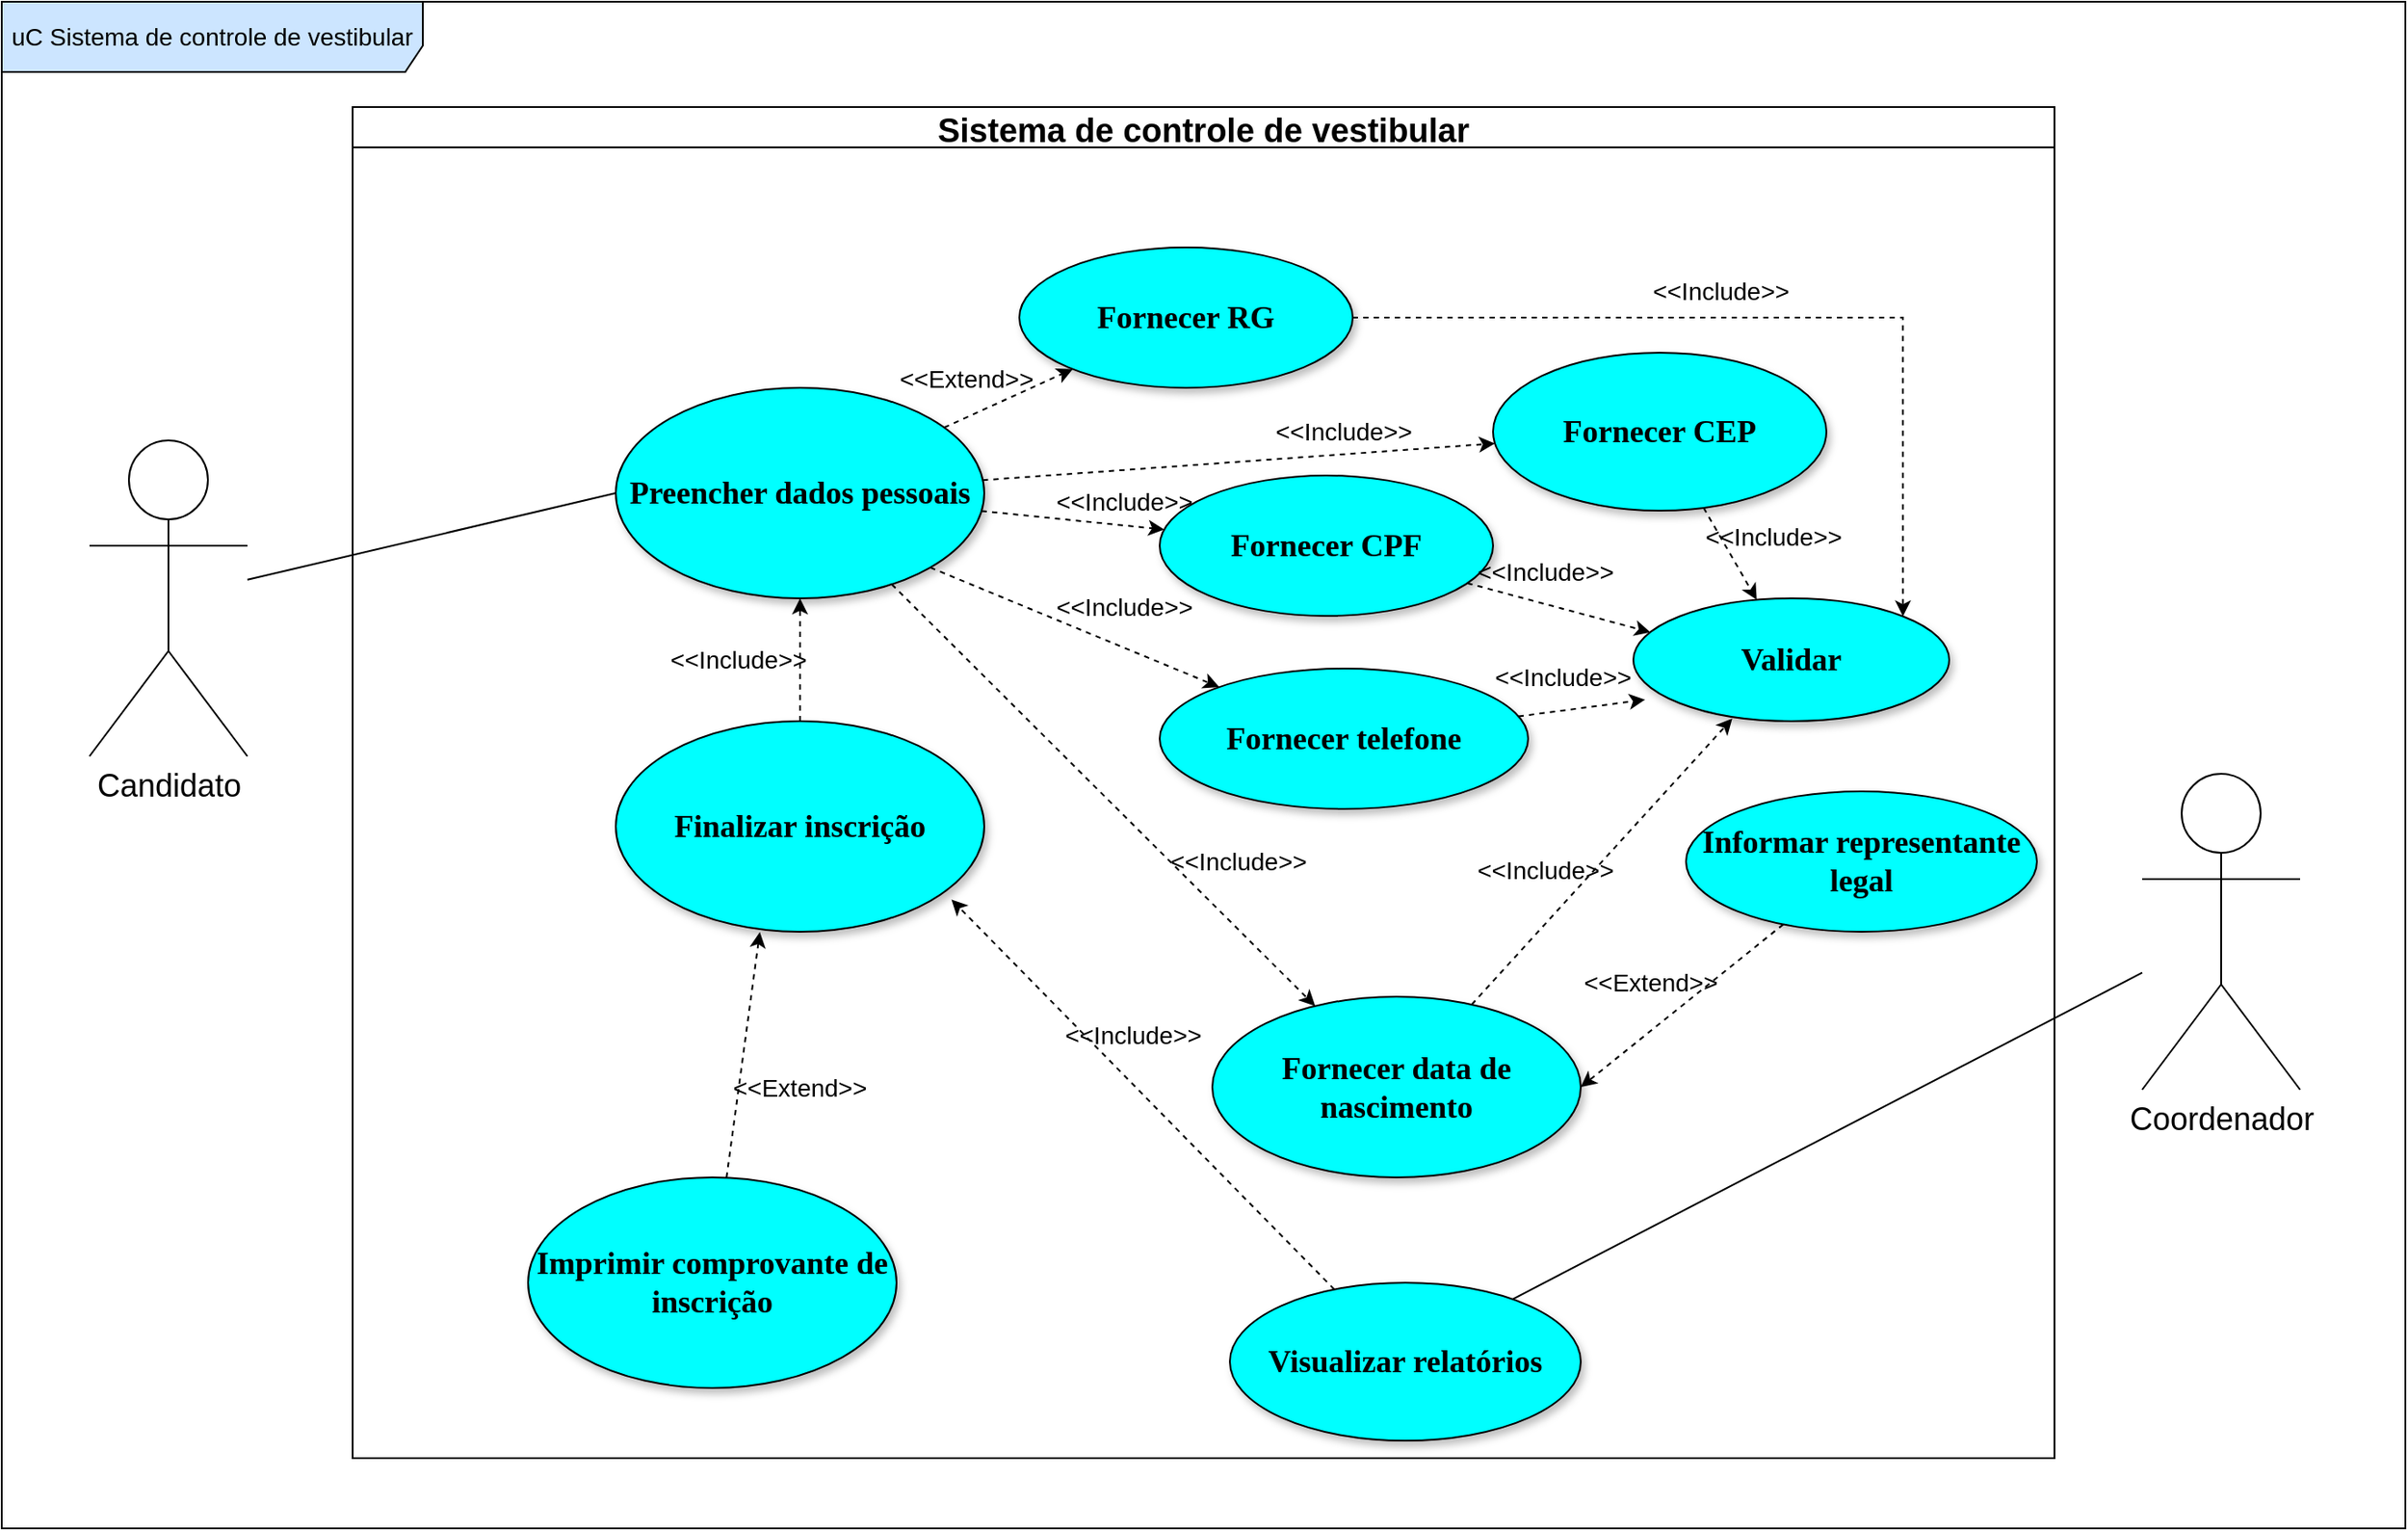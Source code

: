 <mxfile version="21.3.7" type="device">
  <diagram name="Página-1" id="A7f7yXmqmdOeKfHnwf92">
    <mxGraphModel dx="2179" dy="3083" grid="1" gridSize="10" guides="1" tooltips="1" connect="1" arrows="1" fold="1" page="1" pageScale="1" pageWidth="827" pageHeight="1169" math="0" shadow="0">
      <root>
        <mxCell id="0" />
        <mxCell id="1" parent="0" />
        <mxCell id="GJwqGrtuuLVszDylOuH6-1" value="&lt;font style=&quot;font-size: 14px;&quot; data-font-src=&quot;https://fonts.googleapis.com/css?family=Arial&quot; face=&quot;Arial&quot;&gt;uC Sistema de controle de vestibular&lt;/font&gt;" style="shape=umlFrame;whiteSpace=wrap;html=1;pointerEvents=0;width=240;height=40;fillColor=#CCE5FF;" vertex="1" parent="1">
          <mxGeometry x="-790" y="-2310" width="1370" height="870" as="geometry" />
        </mxCell>
        <mxCell id="GJwqGrtuuLVszDylOuH6-2" value="Sistema de controle de vestibular" style="swimlane;fontSize=19;" vertex="1" parent="1">
          <mxGeometry x="-590" y="-2250" width="970" height="770" as="geometry" />
        </mxCell>
        <mxCell id="GJwqGrtuuLVszDylOuH6-26" style="rounded=0;orthogonalLoop=1;jettySize=auto;html=1;dashed=1;" edge="1" parent="GJwqGrtuuLVszDylOuH6-2" source="GJwqGrtuuLVszDylOuH6-5" target="GJwqGrtuuLVszDylOuH6-14">
          <mxGeometry relative="1" as="geometry" />
        </mxCell>
        <mxCell id="GJwqGrtuuLVszDylOuH6-27" style="rounded=0;orthogonalLoop=1;jettySize=auto;html=1;dashed=1;" edge="1" parent="GJwqGrtuuLVszDylOuH6-2" source="GJwqGrtuuLVszDylOuH6-5" target="GJwqGrtuuLVszDylOuH6-16">
          <mxGeometry relative="1" as="geometry" />
        </mxCell>
        <mxCell id="GJwqGrtuuLVszDylOuH6-5" value="&lt;b&gt;&lt;font face=&quot;Lucida Console&quot; style=&quot;font-size: 18px;&quot;&gt;Preencher dados pessoais&lt;/font&gt;&lt;/b&gt;" style="ellipse;whiteSpace=wrap;html=1;fillColor=#00FFFF;strokeColor=#000000;shadow=1;" vertex="1" parent="GJwqGrtuuLVszDylOuH6-2">
          <mxGeometry x="150" y="160" width="210" height="120" as="geometry" />
        </mxCell>
        <mxCell id="GJwqGrtuuLVszDylOuH6-32" style="rounded=0;orthogonalLoop=1;jettySize=auto;html=1;entryX=0.5;entryY=1;entryDx=0;entryDy=0;dashed=1;" edge="1" parent="GJwqGrtuuLVszDylOuH6-2" source="GJwqGrtuuLVszDylOuH6-8" target="GJwqGrtuuLVszDylOuH6-5">
          <mxGeometry relative="1" as="geometry" />
        </mxCell>
        <mxCell id="GJwqGrtuuLVszDylOuH6-8" value="&lt;b&gt;&lt;font face=&quot;Lucida Console&quot; style=&quot;font-size: 18px;&quot;&gt;Finalizar inscrição&lt;br&gt;&lt;/font&gt;&lt;/b&gt;" style="ellipse;whiteSpace=wrap;html=1;fillColor=#00FFFF;strokeColor=#000000;shadow=1;" vertex="1" parent="GJwqGrtuuLVszDylOuH6-2">
          <mxGeometry x="150" y="350" width="210" height="120" as="geometry" />
        </mxCell>
        <mxCell id="GJwqGrtuuLVszDylOuH6-33" style="rounded=0;orthogonalLoop=1;jettySize=auto;html=1;entryX=0.391;entryY=1.001;entryDx=0;entryDy=0;entryPerimeter=0;dashed=1;" edge="1" parent="GJwqGrtuuLVszDylOuH6-2" source="GJwqGrtuuLVszDylOuH6-9" target="GJwqGrtuuLVszDylOuH6-8">
          <mxGeometry relative="1" as="geometry" />
        </mxCell>
        <mxCell id="GJwqGrtuuLVszDylOuH6-9" value="&lt;b&gt;&lt;font face=&quot;Lucida Console&quot; style=&quot;font-size: 18px;&quot;&gt;Imprimir comprovante de inscrição&lt;/font&gt;&lt;/b&gt;" style="ellipse;whiteSpace=wrap;html=1;fillColor=#00FFFF;strokeColor=#000000;shadow=1;" vertex="1" parent="GJwqGrtuuLVszDylOuH6-2">
          <mxGeometry x="100" y="610" width="210" height="120" as="geometry" />
        </mxCell>
        <mxCell id="GJwqGrtuuLVszDylOuH6-22" style="rounded=0;orthogonalLoop=1;jettySize=auto;html=1;dashed=1;" edge="1" parent="GJwqGrtuuLVszDylOuH6-2" source="GJwqGrtuuLVszDylOuH6-5" target="GJwqGrtuuLVszDylOuH6-10">
          <mxGeometry relative="1" as="geometry" />
        </mxCell>
        <mxCell id="GJwqGrtuuLVszDylOuH6-36" style="edgeStyle=orthogonalEdgeStyle;rounded=0;orthogonalLoop=1;jettySize=auto;html=1;entryX=1;entryY=0;entryDx=0;entryDy=0;dashed=1;" edge="1" parent="GJwqGrtuuLVszDylOuH6-2" source="GJwqGrtuuLVszDylOuH6-10" target="GJwqGrtuuLVszDylOuH6-12">
          <mxGeometry relative="1" as="geometry" />
        </mxCell>
        <mxCell id="GJwqGrtuuLVszDylOuH6-10" value="&lt;b&gt;&lt;font face=&quot;Lucida Console&quot; style=&quot;font-size: 18px;&quot;&gt;Fornecer RG&lt;/font&gt;&lt;/b&gt;" style="ellipse;whiteSpace=wrap;html=1;fillColor=#00FFFF;strokeColor=#000000;shadow=1;" vertex="1" parent="GJwqGrtuuLVszDylOuH6-2">
          <mxGeometry x="380" y="80" width="190" height="80" as="geometry" />
        </mxCell>
        <mxCell id="GJwqGrtuuLVszDylOuH6-23" style="rounded=0;orthogonalLoop=1;jettySize=auto;html=1;dashed=1;" edge="1" parent="GJwqGrtuuLVszDylOuH6-2" source="GJwqGrtuuLVszDylOuH6-5" target="GJwqGrtuuLVszDylOuH6-11">
          <mxGeometry relative="1" as="geometry" />
        </mxCell>
        <mxCell id="GJwqGrtuuLVszDylOuH6-29" style="rounded=0;orthogonalLoop=1;jettySize=auto;html=1;entryX=0.054;entryY=0.276;entryDx=0;entryDy=0;entryPerimeter=0;dashed=1;" edge="1" parent="GJwqGrtuuLVszDylOuH6-2" source="GJwqGrtuuLVszDylOuH6-11" target="GJwqGrtuuLVszDylOuH6-12">
          <mxGeometry relative="1" as="geometry" />
        </mxCell>
        <mxCell id="GJwqGrtuuLVszDylOuH6-11" value="&lt;b&gt;&lt;font face=&quot;Lucida Console&quot; style=&quot;font-size: 18px;&quot;&gt;Fornecer CPF&lt;/font&gt;&lt;/b&gt;" style="ellipse;whiteSpace=wrap;html=1;fillColor=#00FFFF;strokeColor=#000000;shadow=1;" vertex="1" parent="GJwqGrtuuLVszDylOuH6-2">
          <mxGeometry x="460" y="210" width="190" height="80" as="geometry" />
        </mxCell>
        <mxCell id="GJwqGrtuuLVszDylOuH6-24" style="rounded=0;orthogonalLoop=1;jettySize=auto;html=1;exitX=1;exitY=1;exitDx=0;exitDy=0;dashed=1;" edge="1" parent="GJwqGrtuuLVszDylOuH6-2" source="GJwqGrtuuLVszDylOuH6-5" target="GJwqGrtuuLVszDylOuH6-15">
          <mxGeometry relative="1" as="geometry" />
        </mxCell>
        <mxCell id="GJwqGrtuuLVszDylOuH6-31" style="rounded=0;orthogonalLoop=1;jettySize=auto;html=1;entryX=0.037;entryY=0.825;entryDx=0;entryDy=0;entryPerimeter=0;dashed=1;" edge="1" parent="GJwqGrtuuLVszDylOuH6-2" source="GJwqGrtuuLVszDylOuH6-15" target="GJwqGrtuuLVszDylOuH6-12">
          <mxGeometry relative="1" as="geometry" />
        </mxCell>
        <mxCell id="GJwqGrtuuLVszDylOuH6-15" value="&lt;b&gt;&lt;font face=&quot;Lucida Console&quot; style=&quot;font-size: 18px;&quot;&gt;Fornecer telefone&lt;/font&gt;&lt;/b&gt;" style="ellipse;whiteSpace=wrap;html=1;fillColor=#00FFFF;strokeColor=#000000;shadow=1;" vertex="1" parent="GJwqGrtuuLVszDylOuH6-2">
          <mxGeometry x="460" y="320" width="210" height="80" as="geometry" />
        </mxCell>
        <mxCell id="GJwqGrtuuLVszDylOuH6-78" style="rounded=0;orthogonalLoop=1;jettySize=auto;html=1;entryX=0.313;entryY=0.979;entryDx=0;entryDy=0;entryPerimeter=0;dashed=1;" edge="1" parent="GJwqGrtuuLVszDylOuH6-2" source="GJwqGrtuuLVszDylOuH6-14" target="GJwqGrtuuLVszDylOuH6-12">
          <mxGeometry relative="1" as="geometry" />
        </mxCell>
        <mxCell id="GJwqGrtuuLVszDylOuH6-14" value="&lt;b&gt;&lt;font face=&quot;Lucida Console&quot; style=&quot;font-size: 18px;&quot;&gt;Fornecer data de nascimento&lt;/font&gt;&lt;/b&gt;" style="ellipse;whiteSpace=wrap;html=1;fillColor=#00FFFF;strokeColor=#000000;shadow=1;" vertex="1" parent="GJwqGrtuuLVszDylOuH6-2">
          <mxGeometry x="490" y="507" width="210" height="103" as="geometry" />
        </mxCell>
        <mxCell id="GJwqGrtuuLVszDylOuH6-28" style="rounded=0;orthogonalLoop=1;jettySize=auto;html=1;entryX=1;entryY=0.5;entryDx=0;entryDy=0;dashed=1;" edge="1" parent="GJwqGrtuuLVszDylOuH6-2" source="GJwqGrtuuLVszDylOuH6-13" target="GJwqGrtuuLVszDylOuH6-14">
          <mxGeometry relative="1" as="geometry" />
        </mxCell>
        <mxCell id="GJwqGrtuuLVszDylOuH6-13" value="&lt;b&gt;&lt;font face=&quot;Lucida Console&quot; style=&quot;font-size: 18px;&quot;&gt;Informar representante legal&lt;/font&gt;&lt;/b&gt;" style="ellipse;whiteSpace=wrap;html=1;fillColor=#00FFFF;strokeColor=#000000;shadow=1;" vertex="1" parent="GJwqGrtuuLVszDylOuH6-2">
          <mxGeometry x="760" y="390" width="200" height="80" as="geometry" />
        </mxCell>
        <mxCell id="GJwqGrtuuLVszDylOuH6-12" value="&lt;b&gt;&lt;font face=&quot;Lucida Console&quot; style=&quot;font-size: 18px;&quot;&gt;Validar&lt;/font&gt;&lt;/b&gt;" style="ellipse;whiteSpace=wrap;html=1;fillColor=#00FFFF;strokeColor=#000000;shadow=1;" vertex="1" parent="GJwqGrtuuLVszDylOuH6-2">
          <mxGeometry x="730" y="280" width="180" height="70" as="geometry" />
        </mxCell>
        <mxCell id="GJwqGrtuuLVszDylOuH6-35" style="rounded=0;orthogonalLoop=1;jettySize=auto;html=1;entryX=0.911;entryY=0.847;entryDx=0;entryDy=0;entryPerimeter=0;dashed=1;" edge="1" parent="GJwqGrtuuLVszDylOuH6-2" source="GJwqGrtuuLVszDylOuH6-17" target="GJwqGrtuuLVszDylOuH6-8">
          <mxGeometry relative="1" as="geometry" />
        </mxCell>
        <mxCell id="GJwqGrtuuLVszDylOuH6-17" value="&lt;b&gt;&lt;font face=&quot;Lucida Console&quot; style=&quot;font-size: 18px;&quot;&gt;Visualizar relatórios&lt;/font&gt;&lt;/b&gt;" style="ellipse;whiteSpace=wrap;html=1;fillColor=#00FFFF;strokeColor=#000000;shadow=1;" vertex="1" parent="GJwqGrtuuLVszDylOuH6-2">
          <mxGeometry x="500" y="670" width="200" height="90" as="geometry" />
        </mxCell>
        <mxCell id="GJwqGrtuuLVszDylOuH6-30" style="rounded=0;orthogonalLoop=1;jettySize=auto;html=1;dashed=1;" edge="1" parent="GJwqGrtuuLVszDylOuH6-2" source="GJwqGrtuuLVszDylOuH6-16" target="GJwqGrtuuLVszDylOuH6-12">
          <mxGeometry relative="1" as="geometry" />
        </mxCell>
        <mxCell id="GJwqGrtuuLVszDylOuH6-16" value="&lt;b&gt;&lt;font face=&quot;Lucida Console&quot; style=&quot;font-size: 18px;&quot;&gt;Fornecer CEP&lt;/font&gt;&lt;/b&gt;" style="ellipse;whiteSpace=wrap;html=1;fillColor=#00FFFF;strokeColor=#000000;shadow=1;" vertex="1" parent="GJwqGrtuuLVszDylOuH6-2">
          <mxGeometry x="650" y="140" width="190" height="90" as="geometry" />
        </mxCell>
        <mxCell id="GJwqGrtuuLVszDylOuH6-38" value="&lt;font data-font-src=&quot;https://fonts.googleapis.com/css?family=Arial&quot; face=&quot;Arial&quot; style=&quot;font-size: 14px;&quot;&gt;&amp;lt;&amp;lt;Include&amp;gt;&amp;gt;&lt;/font&gt;" style="text;html=1;strokeColor=none;fillColor=none;align=center;verticalAlign=middle;whiteSpace=wrap;rounded=0;" vertex="1" parent="GJwqGrtuuLVszDylOuH6-2">
          <mxGeometry x="190" y="300" width="60" height="30" as="geometry" />
        </mxCell>
        <mxCell id="GJwqGrtuuLVszDylOuH6-69" value="&lt;font data-font-src=&quot;https://fonts.googleapis.com/css?family=Arial&quot; face=&quot;Arial&quot; style=&quot;font-size: 14px;&quot;&gt;&amp;lt;&amp;lt;Include&amp;gt;&amp;gt;&lt;/font&gt;" style="text;html=1;strokeColor=none;fillColor=none;align=center;verticalAlign=middle;whiteSpace=wrap;rounded=0;" vertex="1" parent="GJwqGrtuuLVszDylOuH6-2">
          <mxGeometry x="535" y="170" width="60" height="30" as="geometry" />
        </mxCell>
        <mxCell id="GJwqGrtuuLVszDylOuH6-70" value="&lt;font data-font-src=&quot;https://fonts.googleapis.com/css?family=Arial&quot; face=&quot;Arial&quot; style=&quot;font-size: 14px;&quot;&gt;&amp;lt;&amp;lt;Include&amp;gt;&amp;gt;&lt;/font&gt;" style="text;html=1;strokeColor=none;fillColor=none;align=center;verticalAlign=middle;whiteSpace=wrap;rounded=0;" vertex="1" parent="GJwqGrtuuLVszDylOuH6-2">
          <mxGeometry x="410" y="210" width="60" height="30" as="geometry" />
        </mxCell>
        <mxCell id="GJwqGrtuuLVszDylOuH6-71" value="&lt;font data-font-src=&quot;https://fonts.googleapis.com/css?family=Arial&quot; face=&quot;Arial&quot; style=&quot;font-size: 14px;&quot;&gt;&amp;lt;&amp;lt;Include&amp;gt;&amp;gt;&lt;/font&gt;" style="text;html=1;strokeColor=none;fillColor=none;align=center;verticalAlign=middle;whiteSpace=wrap;rounded=0;" vertex="1" parent="GJwqGrtuuLVszDylOuH6-2">
          <mxGeometry x="410" y="270" width="60" height="30" as="geometry" />
        </mxCell>
        <mxCell id="GJwqGrtuuLVszDylOuH6-72" value="&lt;font data-font-src=&quot;https://fonts.googleapis.com/css?family=Arial&quot; face=&quot;Arial&quot; style=&quot;font-size: 14px;&quot;&gt;&amp;lt;&amp;lt;Include&amp;gt;&amp;gt;&lt;/font&gt;" style="text;html=1;strokeColor=none;fillColor=none;align=center;verticalAlign=middle;whiteSpace=wrap;rounded=0;" vertex="1" parent="GJwqGrtuuLVszDylOuH6-2">
          <mxGeometry x="650" y="250" width="60" height="30" as="geometry" />
        </mxCell>
        <mxCell id="GJwqGrtuuLVszDylOuH6-73" value="&lt;font data-font-src=&quot;https://fonts.googleapis.com/css?family=Arial&quot; face=&quot;Arial&quot; style=&quot;font-size: 14px;&quot;&gt;&amp;lt;&amp;lt;Include&amp;gt;&amp;gt;&lt;/font&gt;" style="text;html=1;strokeColor=none;fillColor=none;align=center;verticalAlign=middle;whiteSpace=wrap;rounded=0;" vertex="1" parent="GJwqGrtuuLVszDylOuH6-2">
          <mxGeometry x="780" y="230" width="60" height="30" as="geometry" />
        </mxCell>
        <mxCell id="GJwqGrtuuLVszDylOuH6-74" value="&lt;font data-font-src=&quot;https://fonts.googleapis.com/css?family=Arial&quot; face=&quot;Arial&quot; style=&quot;font-size: 14px;&quot;&gt;&amp;lt;&amp;lt;Include&amp;gt;&amp;gt;&lt;/font&gt;" style="text;html=1;strokeColor=none;fillColor=none;align=center;verticalAlign=middle;whiteSpace=wrap;rounded=0;" vertex="1" parent="GJwqGrtuuLVszDylOuH6-2">
          <mxGeometry x="660" y="310" width="60" height="30" as="geometry" />
        </mxCell>
        <mxCell id="GJwqGrtuuLVszDylOuH6-75" value="&lt;font data-font-src=&quot;https://fonts.googleapis.com/css?family=Arial&quot; face=&quot;Arial&quot; style=&quot;font-size: 14px;&quot;&gt;&amp;lt;&amp;lt;Include&amp;gt;&amp;gt;&lt;/font&gt;" style="text;html=1;strokeColor=none;fillColor=none;align=center;verticalAlign=middle;whiteSpace=wrap;rounded=0;" vertex="1" parent="GJwqGrtuuLVszDylOuH6-2">
          <mxGeometry x="475" y="415" width="60" height="30" as="geometry" />
        </mxCell>
        <mxCell id="GJwqGrtuuLVszDylOuH6-76" value="&lt;font data-font-src=&quot;https://fonts.googleapis.com/css?family=Arial&quot; face=&quot;Arial&quot; style=&quot;font-size: 14px;&quot;&gt;&amp;lt;&amp;lt;Include&amp;gt;&amp;gt;&lt;/font&gt;" style="text;html=1;strokeColor=none;fillColor=none;align=center;verticalAlign=middle;whiteSpace=wrap;rounded=0;" vertex="1" parent="GJwqGrtuuLVszDylOuH6-2">
          <mxGeometry x="750" y="90" width="60" height="30" as="geometry" />
        </mxCell>
        <mxCell id="GJwqGrtuuLVszDylOuH6-77" value="&lt;font data-font-src=&quot;https://fonts.googleapis.com/css?family=Arial&quot; face=&quot;Arial&quot; style=&quot;font-size: 14px;&quot;&gt;&amp;lt;&amp;lt;Include&amp;gt;&amp;gt;&lt;/font&gt;" style="text;html=1;strokeColor=none;fillColor=none;align=center;verticalAlign=middle;whiteSpace=wrap;rounded=0;" vertex="1" parent="GJwqGrtuuLVszDylOuH6-2">
          <mxGeometry x="415" y="513.5" width="60" height="30" as="geometry" />
        </mxCell>
        <mxCell id="GJwqGrtuuLVszDylOuH6-79" value="&lt;font data-font-src=&quot;https://fonts.googleapis.com/css?family=Arial&quot; face=&quot;Arial&quot; style=&quot;font-size: 14px;&quot;&gt;&amp;lt;&amp;lt;Include&amp;gt;&amp;gt;&lt;/font&gt;" style="text;html=1;strokeColor=none;fillColor=none;align=center;verticalAlign=middle;whiteSpace=wrap;rounded=0;" vertex="1" parent="GJwqGrtuuLVszDylOuH6-2">
          <mxGeometry x="650" y="420" width="60" height="30" as="geometry" />
        </mxCell>
        <mxCell id="GJwqGrtuuLVszDylOuH6-80" value="&lt;font data-font-src=&quot;https://fonts.googleapis.com/css?family=Arial&quot; face=&quot;Arial&quot; style=&quot;font-size: 14px;&quot;&gt;&amp;lt;&amp;lt;Extend&amp;gt;&amp;gt;&lt;/font&gt;" style="text;html=1;strokeColor=none;fillColor=none;align=center;verticalAlign=middle;whiteSpace=wrap;rounded=0;" vertex="1" parent="GJwqGrtuuLVszDylOuH6-2">
          <mxGeometry x="225" y="543.5" width="60" height="30" as="geometry" />
        </mxCell>
        <mxCell id="GJwqGrtuuLVszDylOuH6-119" value="&lt;font data-font-src=&quot;https://fonts.googleapis.com/css?family=Arial&quot; face=&quot;Arial&quot; style=&quot;font-size: 14px;&quot;&gt;&amp;lt;&amp;lt;Extend&amp;gt;&amp;gt;&lt;/font&gt;" style="text;html=1;strokeColor=none;fillColor=none;align=center;verticalAlign=middle;whiteSpace=wrap;rounded=0;" vertex="1" parent="GJwqGrtuuLVszDylOuH6-2">
          <mxGeometry x="710" y="483.5" width="60" height="30" as="geometry" />
        </mxCell>
        <mxCell id="GJwqGrtuuLVszDylOuH6-120" value="&lt;font data-font-src=&quot;https://fonts.googleapis.com/css?family=Arial&quot; face=&quot;Arial&quot; style=&quot;font-size: 14px;&quot;&gt;&amp;lt;&amp;lt;Extend&amp;gt;&amp;gt;&lt;/font&gt;" style="text;html=1;strokeColor=none;fillColor=none;align=center;verticalAlign=middle;whiteSpace=wrap;rounded=0;" vertex="1" parent="GJwqGrtuuLVszDylOuH6-2">
          <mxGeometry x="320" y="140" width="60" height="30" as="geometry" />
        </mxCell>
        <mxCell id="GJwqGrtuuLVszDylOuH6-20" style="rounded=0;orthogonalLoop=1;jettySize=auto;html=1;entryX=0;entryY=0.5;entryDx=0;entryDy=0;endArrow=none;endFill=0;endSize=9;startSize=9;" edge="1" parent="1" source="GJwqGrtuuLVszDylOuH6-3" target="GJwqGrtuuLVszDylOuH6-5">
          <mxGeometry relative="1" as="geometry" />
        </mxCell>
        <mxCell id="GJwqGrtuuLVszDylOuH6-3" value="&lt;font style=&quot;font-size: 18px;&quot; data-font-src=&quot;https://fonts.googleapis.com/css?family=Arial&quot; face=&quot;Arial&quot;&gt;Candidato&lt;/font&gt;" style="shape=umlActor;verticalLabelPosition=bottom;verticalAlign=top;html=1;outlineConnect=0;" vertex="1" parent="1">
          <mxGeometry x="-740" y="-2060" width="90" height="180" as="geometry" />
        </mxCell>
        <mxCell id="GJwqGrtuuLVszDylOuH6-34" style="rounded=0;orthogonalLoop=1;jettySize=auto;html=1;entryX=0.807;entryY=0.103;entryDx=0;entryDy=0;entryPerimeter=0;endArrow=none;endFill=0;" edge="1" parent="1" source="GJwqGrtuuLVszDylOuH6-4" target="GJwqGrtuuLVszDylOuH6-17">
          <mxGeometry relative="1" as="geometry" />
        </mxCell>
        <mxCell id="GJwqGrtuuLVszDylOuH6-4" value="&lt;font style=&quot;font-size: 18px;&quot; data-font-src=&quot;https://fonts.googleapis.com/css?family=Arial&quot; face=&quot;Arial&quot;&gt;Coordenador&lt;/font&gt;" style="shape=umlActor;verticalLabelPosition=bottom;verticalAlign=top;html=1;outlineConnect=0;" vertex="1" parent="1">
          <mxGeometry x="430" y="-1870" width="90" height="180" as="geometry" />
        </mxCell>
      </root>
    </mxGraphModel>
  </diagram>
</mxfile>
